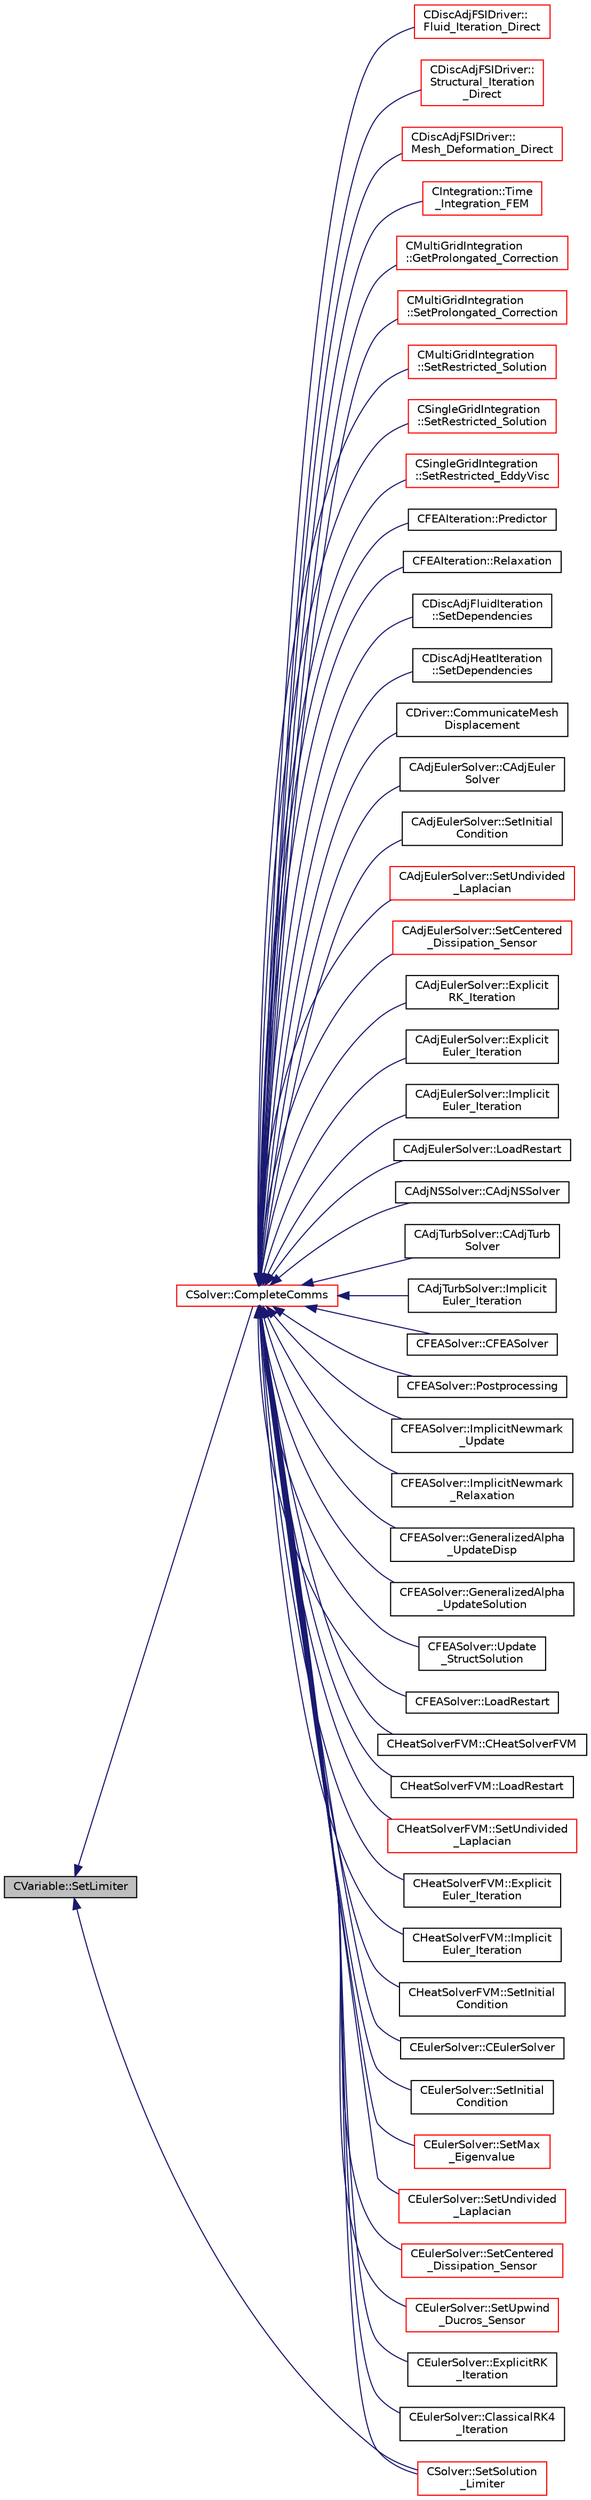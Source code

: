 digraph "CVariable::SetLimiter"
{
  edge [fontname="Helvetica",fontsize="10",labelfontname="Helvetica",labelfontsize="10"];
  node [fontname="Helvetica",fontsize="10",shape=record];
  rankdir="LR";
  Node5222 [label="CVariable::SetLimiter",height=0.2,width=0.4,color="black", fillcolor="grey75", style="filled", fontcolor="black"];
  Node5222 -> Node5223 [dir="back",color="midnightblue",fontsize="10",style="solid",fontname="Helvetica"];
  Node5223 [label="CSolver::CompleteComms",height=0.2,width=0.4,color="red", fillcolor="white", style="filled",URL="$class_c_solver.html#a8d3046ad54e177f0705a2bff99c1cf16",tooltip="Routine to complete the set of non-blocking communications launched by InitiateComms() and unpacking ..."];
  Node5223 -> Node5224 [dir="back",color="midnightblue",fontsize="10",style="solid",fontname="Helvetica"];
  Node5224 [label="CDiscAdjFSIDriver::\lFluid_Iteration_Direct",height=0.2,width=0.4,color="red", fillcolor="white", style="filled",URL="$class_c_disc_adj_f_s_i_driver.html#aade7f9d8b7f7f1ddccfdc62d3b1fdaa8",tooltip="Run a direct flow iteration. "];
  Node5223 -> Node5229 [dir="back",color="midnightblue",fontsize="10",style="solid",fontname="Helvetica"];
  Node5229 [label="CDiscAdjFSIDriver::\lStructural_Iteration\l_Direct",height=0.2,width=0.4,color="red", fillcolor="white", style="filled",URL="$class_c_disc_adj_f_s_i_driver.html#aef8192d6dd5451f1e496e9847c2c5c65",tooltip="Run a direct structural iteration. "];
  Node5223 -> Node5230 [dir="back",color="midnightblue",fontsize="10",style="solid",fontname="Helvetica"];
  Node5230 [label="CDiscAdjFSIDriver::\lMesh_Deformation_Direct",height=0.2,width=0.4,color="red", fillcolor="white", style="filled",URL="$class_c_disc_adj_f_s_i_driver.html#ad683500d6b3773af342165b1b18f5c59",tooltip="Run a direct mesh deformation. "];
  Node5223 -> Node5231 [dir="back",color="midnightblue",fontsize="10",style="solid",fontname="Helvetica"];
  Node5231 [label="CIntegration::Time\l_Integration_FEM",height=0.2,width=0.4,color="red", fillcolor="white", style="filled",URL="$class_c_integration.html#a4ac7acdec8fdf941a4efc90b3f82a68c",tooltip="Do the time integration (explicit or implicit) of the numerical system on a FEM framework. "];
  Node5223 -> Node5233 [dir="back",color="midnightblue",fontsize="10",style="solid",fontname="Helvetica"];
  Node5233 [label="CMultiGridIntegration\l::GetProlongated_Correction",height=0.2,width=0.4,color="red", fillcolor="white", style="filled",URL="$class_c_multi_grid_integration.html#a29bf9a6e27f43e6b71704d05105a648d",tooltip="Compute the fine grid correction from the coarse solution. "];
  Node5223 -> Node5236 [dir="back",color="midnightblue",fontsize="10",style="solid",fontname="Helvetica"];
  Node5236 [label="CMultiGridIntegration\l::SetProlongated_Correction",height=0.2,width=0.4,color="red", fillcolor="white", style="filled",URL="$class_c_multi_grid_integration.html#a5d0d450972f5c004596b3f0abdae3015",tooltip="Set the value of the corrected fine grid solution. "];
  Node5223 -> Node5237 [dir="back",color="midnightblue",fontsize="10",style="solid",fontname="Helvetica"];
  Node5237 [label="CMultiGridIntegration\l::SetRestricted_Solution",height=0.2,width=0.4,color="red", fillcolor="white", style="filled",URL="$class_c_multi_grid_integration.html#a57c0f097c58c1d36ef8156b91350fd60",tooltip="Restrict solution from fine grid to a coarse grid. "];
  Node5223 -> Node5238 [dir="back",color="midnightblue",fontsize="10",style="solid",fontname="Helvetica"];
  Node5238 [label="CSingleGridIntegration\l::SetRestricted_Solution",height=0.2,width=0.4,color="red", fillcolor="white", style="filled",URL="$class_c_single_grid_integration.html#a035bbc4f261b680a4a651aa0af69437b",tooltip="Restrict solution from fine grid to a coarse grid. "];
  Node5223 -> Node5240 [dir="back",color="midnightblue",fontsize="10",style="solid",fontname="Helvetica"];
  Node5240 [label="CSingleGridIntegration\l::SetRestricted_EddyVisc",height=0.2,width=0.4,color="red", fillcolor="white", style="filled",URL="$class_c_single_grid_integration.html#ae875067fdaf103c36391ea21343e1731",tooltip="Restrict solution from fine grid to a coarse grid. "];
  Node5223 -> Node5241 [dir="back",color="midnightblue",fontsize="10",style="solid",fontname="Helvetica"];
  Node5241 [label="CFEAIteration::Predictor",height=0.2,width=0.4,color="black", fillcolor="white", style="filled",URL="$class_c_f_e_a_iteration.html#a00a378c1b0d9b95b250e208bcf1f420e",tooltip="Predictor. "];
  Node5223 -> Node5242 [dir="back",color="midnightblue",fontsize="10",style="solid",fontname="Helvetica"];
  Node5242 [label="CFEAIteration::Relaxation",height=0.2,width=0.4,color="black", fillcolor="white", style="filled",URL="$class_c_f_e_a_iteration.html#a840bd377c7050c57cb5f81799669b59f",tooltip="Relaxation. "];
  Node5223 -> Node5243 [dir="back",color="midnightblue",fontsize="10",style="solid",fontname="Helvetica"];
  Node5243 [label="CDiscAdjFluidIteration\l::SetDependencies",height=0.2,width=0.4,color="black", fillcolor="white", style="filled",URL="$class_c_disc_adj_fluid_iteration.html#aad302b77466b001d380ca8766ba8d85c",tooltip="Compute necessary variables that depend on the conservative variables or the mesh node positions (e..."];
  Node5223 -> Node5244 [dir="back",color="midnightblue",fontsize="10",style="solid",fontname="Helvetica"];
  Node5244 [label="CDiscAdjHeatIteration\l::SetDependencies",height=0.2,width=0.4,color="black", fillcolor="white", style="filled",URL="$class_c_disc_adj_heat_iteration.html#a8098b35364d0a2a7b1fa31850714e359",tooltip="Compute necessary variables that depend on the conservative variables or the mesh node positions (e..."];
  Node5223 -> Node5245 [dir="back",color="midnightblue",fontsize="10",style="solid",fontname="Helvetica"];
  Node5245 [label="CDriver::CommunicateMesh\lDisplacement",height=0.2,width=0.4,color="black", fillcolor="white", style="filled",URL="$class_c_driver.html#ab7774dbeec50826a830714585aa45740",tooltip="Communicate the boundary mesh displacements in a python call. "];
  Node5223 -> Node5246 [dir="back",color="midnightblue",fontsize="10",style="solid",fontname="Helvetica"];
  Node5246 [label="CAdjEulerSolver::CAdjEuler\lSolver",height=0.2,width=0.4,color="black", fillcolor="white", style="filled",URL="$class_c_adj_euler_solver.html#a0a739888df9436d4707665d152a7af1a"];
  Node5223 -> Node5247 [dir="back",color="midnightblue",fontsize="10",style="solid",fontname="Helvetica"];
  Node5247 [label="CAdjEulerSolver::SetInitial\lCondition",height=0.2,width=0.4,color="black", fillcolor="white", style="filled",URL="$class_c_adj_euler_solver.html#a9b83036ab8c37a1b24350704dcfeaeb3",tooltip="Set the initial condition for the Euler Equations. "];
  Node5223 -> Node5248 [dir="back",color="midnightblue",fontsize="10",style="solid",fontname="Helvetica"];
  Node5248 [label="CAdjEulerSolver::SetUndivided\l_Laplacian",height=0.2,width=0.4,color="red", fillcolor="white", style="filled",URL="$class_c_adj_euler_solver.html#a1872318f659d74b4e12d669095ee57b5",tooltip="Compute the undivided laplacian for the adjoint solution. "];
  Node5223 -> Node5251 [dir="back",color="midnightblue",fontsize="10",style="solid",fontname="Helvetica"];
  Node5251 [label="CAdjEulerSolver::SetCentered\l_Dissipation_Sensor",height=0.2,width=0.4,color="red", fillcolor="white", style="filled",URL="$class_c_adj_euler_solver.html#af1b72ed76900f821d2f51942cb4252db",tooltip="Compute the sensor for higher order dissipation control in rotating problems. "];
  Node5223 -> Node5252 [dir="back",color="midnightblue",fontsize="10",style="solid",fontname="Helvetica"];
  Node5252 [label="CAdjEulerSolver::Explicit\lRK_Iteration",height=0.2,width=0.4,color="black", fillcolor="white", style="filled",URL="$class_c_adj_euler_solver.html#a83de159f4bd062c776f07d087414a9cf",tooltip="Update the solution using a Runge-Kutta strategy. "];
  Node5223 -> Node5253 [dir="back",color="midnightblue",fontsize="10",style="solid",fontname="Helvetica"];
  Node5253 [label="CAdjEulerSolver::Explicit\lEuler_Iteration",height=0.2,width=0.4,color="black", fillcolor="white", style="filled",URL="$class_c_adj_euler_solver.html#a2863f1ed56105b595204ac31b3dab66b",tooltip="Update the solution using a explicit Euler scheme. "];
  Node5223 -> Node5254 [dir="back",color="midnightblue",fontsize="10",style="solid",fontname="Helvetica"];
  Node5254 [label="CAdjEulerSolver::Implicit\lEuler_Iteration",height=0.2,width=0.4,color="black", fillcolor="white", style="filled",URL="$class_c_adj_euler_solver.html#af64f459bce9498b1d19d8a645d0bc2c3",tooltip="Update the solution using an implicit solver. "];
  Node5223 -> Node5255 [dir="back",color="midnightblue",fontsize="10",style="solid",fontname="Helvetica"];
  Node5255 [label="CAdjEulerSolver::LoadRestart",height=0.2,width=0.4,color="black", fillcolor="white", style="filled",URL="$class_c_adj_euler_solver.html#acaf1ae2d6c07b492ab1eeca389881731",tooltip="Load a solution from a restart file. "];
  Node5223 -> Node5256 [dir="back",color="midnightblue",fontsize="10",style="solid",fontname="Helvetica"];
  Node5256 [label="CAdjNSSolver::CAdjNSSolver",height=0.2,width=0.4,color="black", fillcolor="white", style="filled",URL="$class_c_adj_n_s_solver.html#a323f1dc7c0b9fe00d1911eeeea365d46"];
  Node5223 -> Node5257 [dir="back",color="midnightblue",fontsize="10",style="solid",fontname="Helvetica"];
  Node5257 [label="CAdjTurbSolver::CAdjTurb\lSolver",height=0.2,width=0.4,color="black", fillcolor="white", style="filled",URL="$class_c_adj_turb_solver.html#a621bdae0b081f25a67425cc037cd90a2"];
  Node5223 -> Node5258 [dir="back",color="midnightblue",fontsize="10",style="solid",fontname="Helvetica"];
  Node5258 [label="CAdjTurbSolver::Implicit\lEuler_Iteration",height=0.2,width=0.4,color="black", fillcolor="white", style="filled",URL="$class_c_adj_turb_solver.html#a2c2657818c6ecfb7984c70bf079accd3",tooltip="Update the solution using an implicit solver. "];
  Node5223 -> Node5259 [dir="back",color="midnightblue",fontsize="10",style="solid",fontname="Helvetica"];
  Node5259 [label="CFEASolver::CFEASolver",height=0.2,width=0.4,color="black", fillcolor="white", style="filled",URL="$class_c_f_e_a_solver.html#a1d4c7d17d9c7143d3079fc78fae1599d"];
  Node5223 -> Node5260 [dir="back",color="midnightblue",fontsize="10",style="solid",fontname="Helvetica"];
  Node5260 [label="CFEASolver::Postprocessing",height=0.2,width=0.4,color="black", fillcolor="white", style="filled",URL="$class_c_f_e_a_solver.html#a582bf776db03d18a985936fff4c16644",tooltip="Postprocessing. "];
  Node5223 -> Node5261 [dir="back",color="midnightblue",fontsize="10",style="solid",fontname="Helvetica"];
  Node5261 [label="CFEASolver::ImplicitNewmark\l_Update",height=0.2,width=0.4,color="black", fillcolor="white", style="filled",URL="$class_c_f_e_a_solver.html#ae2afb9595361d9ead55f76ae5d89df02",tooltip="Update the solution using an implicit Newmark solver. "];
  Node5223 -> Node5262 [dir="back",color="midnightblue",fontsize="10",style="solid",fontname="Helvetica"];
  Node5262 [label="CFEASolver::ImplicitNewmark\l_Relaxation",height=0.2,width=0.4,color="black", fillcolor="white", style="filled",URL="$class_c_f_e_a_solver.html#afc818eebdc8cd168090a1abd5764425f",tooltip="A virtual member. "];
  Node5223 -> Node5263 [dir="back",color="midnightblue",fontsize="10",style="solid",fontname="Helvetica"];
  Node5263 [label="CFEASolver::GeneralizedAlpha\l_UpdateDisp",height=0.2,width=0.4,color="black", fillcolor="white", style="filled",URL="$class_c_f_e_a_solver.html#afe622d2f1e07a01baeaebc52cb7fcd45",tooltip="Update the solution using an implicit Generalized Alpha solver. "];
  Node5223 -> Node5264 [dir="back",color="midnightblue",fontsize="10",style="solid",fontname="Helvetica"];
  Node5264 [label="CFEASolver::GeneralizedAlpha\l_UpdateSolution",height=0.2,width=0.4,color="black", fillcolor="white", style="filled",URL="$class_c_f_e_a_solver.html#ae2bac89cd2c2b5c052f21b1815ce0348",tooltip="Update the solution using an implicit Generalized Alpha solver. "];
  Node5223 -> Node5265 [dir="back",color="midnightblue",fontsize="10",style="solid",fontname="Helvetica"];
  Node5265 [label="CFEASolver::Update\l_StructSolution",height=0.2,width=0.4,color="black", fillcolor="white", style="filled",URL="$class_c_f_e_a_solver.html#a564968575d62fc76612e8be5804652bd",tooltip="Aitken&#39;s relaxation of the solution. "];
  Node5223 -> Node5266 [dir="back",color="midnightblue",fontsize="10",style="solid",fontname="Helvetica"];
  Node5266 [label="CFEASolver::LoadRestart",height=0.2,width=0.4,color="black", fillcolor="white", style="filled",URL="$class_c_f_e_a_solver.html#a5f70ded742a6204f439628d029ac294a",tooltip="Load a solution from a restart file. "];
  Node5223 -> Node5267 [dir="back",color="midnightblue",fontsize="10",style="solid",fontname="Helvetica"];
  Node5267 [label="CHeatSolverFVM::CHeatSolverFVM",height=0.2,width=0.4,color="black", fillcolor="white", style="filled",URL="$class_c_heat_solver_f_v_m.html#a42af03c3f465c905fbc3ecbee398f5be",tooltip="Constructor of the class. "];
  Node5223 -> Node5268 [dir="back",color="midnightblue",fontsize="10",style="solid",fontname="Helvetica"];
  Node5268 [label="CHeatSolverFVM::LoadRestart",height=0.2,width=0.4,color="black", fillcolor="white", style="filled",URL="$class_c_heat_solver_f_v_m.html#a206fdd2ca3b6c1a050945a07dc38bd80",tooltip="Load a solution from a restart file. "];
  Node5223 -> Node5269 [dir="back",color="midnightblue",fontsize="10",style="solid",fontname="Helvetica"];
  Node5269 [label="CHeatSolverFVM::SetUndivided\l_Laplacian",height=0.2,width=0.4,color="red", fillcolor="white", style="filled",URL="$class_c_heat_solver_f_v_m.html#a62fe1f80d82f024d872943869e2fef83",tooltip="Compute the undivided laplacian for the solution. "];
  Node5223 -> Node5271 [dir="back",color="midnightblue",fontsize="10",style="solid",fontname="Helvetica"];
  Node5271 [label="CHeatSolverFVM::Explicit\lEuler_Iteration",height=0.2,width=0.4,color="black", fillcolor="white", style="filled",URL="$class_c_heat_solver_f_v_m.html#ac72e3e231d74967d368bf1cb7345535a",tooltip="Update the solution using an explicit solver. "];
  Node5223 -> Node5272 [dir="back",color="midnightblue",fontsize="10",style="solid",fontname="Helvetica"];
  Node5272 [label="CHeatSolverFVM::Implicit\lEuler_Iteration",height=0.2,width=0.4,color="black", fillcolor="white", style="filled",URL="$class_c_heat_solver_f_v_m.html#a604f660ae9da06eae59363f83a98843e",tooltip="Update the solution using an implicit solver. "];
  Node5223 -> Node5273 [dir="back",color="midnightblue",fontsize="10",style="solid",fontname="Helvetica"];
  Node5273 [label="CHeatSolverFVM::SetInitial\lCondition",height=0.2,width=0.4,color="black", fillcolor="white", style="filled",URL="$class_c_heat_solver_f_v_m.html#ad7abcac73bd5dbcaea0bb053a24fd571",tooltip="Set the initial condition for the FEM structural problem. "];
  Node5223 -> Node5274 [dir="back",color="midnightblue",fontsize="10",style="solid",fontname="Helvetica"];
  Node5274 [label="CEulerSolver::CEulerSolver",height=0.2,width=0.4,color="black", fillcolor="white", style="filled",URL="$class_c_euler_solver.html#ae1e74218b4e943111b100d7ddcbd4db9"];
  Node5223 -> Node5275 [dir="back",color="midnightblue",fontsize="10",style="solid",fontname="Helvetica"];
  Node5275 [label="CEulerSolver::SetInitial\lCondition",height=0.2,width=0.4,color="black", fillcolor="white", style="filled",URL="$class_c_euler_solver.html#acd432e102632a115b8a1821f58b21340",tooltip="Set the initial condition for the Euler Equations. "];
  Node5223 -> Node5276 [dir="back",color="midnightblue",fontsize="10",style="solid",fontname="Helvetica"];
  Node5276 [label="CEulerSolver::SetMax\l_Eigenvalue",height=0.2,width=0.4,color="red", fillcolor="white", style="filled",URL="$class_c_euler_solver.html#a76f7fdf349ae41c6f0cf4df82b571fb1",tooltip="Compute the max eigenvalue. "];
  Node5223 -> Node5279 [dir="back",color="midnightblue",fontsize="10",style="solid",fontname="Helvetica"];
  Node5279 [label="CEulerSolver::SetUndivided\l_Laplacian",height=0.2,width=0.4,color="red", fillcolor="white", style="filled",URL="$class_c_euler_solver.html#adc7c82a25b8be22b16b5452c1992744f",tooltip="Compute the undivided laplacian for the solution, except the energy equation. "];
  Node5223 -> Node5280 [dir="back",color="midnightblue",fontsize="10",style="solid",fontname="Helvetica"];
  Node5280 [label="CEulerSolver::SetCentered\l_Dissipation_Sensor",height=0.2,width=0.4,color="red", fillcolor="white", style="filled",URL="$class_c_euler_solver.html#a2f4e3619ae65c63cbda1ef2098441ab4",tooltip="Compute a pressure sensor switch. "];
  Node5223 -> Node5281 [dir="back",color="midnightblue",fontsize="10",style="solid",fontname="Helvetica"];
  Node5281 [label="CEulerSolver::SetUpwind\l_Ducros_Sensor",height=0.2,width=0.4,color="red", fillcolor="white", style="filled",URL="$class_c_euler_solver.html#aad67b818e2f5c133118d2a4cca7845f3",tooltip="Compute Ducros Sensor for Roe Dissipation. "];
  Node5223 -> Node5282 [dir="back",color="midnightblue",fontsize="10",style="solid",fontname="Helvetica"];
  Node5282 [label="CEulerSolver::ExplicitRK\l_Iteration",height=0.2,width=0.4,color="black", fillcolor="white", style="filled",URL="$class_c_euler_solver.html#ac3d1b3a1fee6613906b56a9698bfe680",tooltip="Update the solution using a Runge-Kutta scheme. "];
  Node5223 -> Node5283 [dir="back",color="midnightblue",fontsize="10",style="solid",fontname="Helvetica"];
  Node5283 [label="CEulerSolver::ClassicalRK4\l_Iteration",height=0.2,width=0.4,color="black", fillcolor="white", style="filled",URL="$class_c_euler_solver.html#ad87a9109a645f0ea9e38336d2a6bf196",tooltip="Update the solution using the classical fourth-order Runge-Kutta scheme. "];
  Node5223 -> Node5321 [dir="back",color="midnightblue",fontsize="10",style="solid",fontname="Helvetica"];
  Node5321 [label="CSolver::SetSolution\l_Limiter",height=0.2,width=0.4,color="red", fillcolor="white", style="filled",URL="$class_c_solver.html#a641e9c59698ab9c7c2fb91107ad70d77",tooltip="Compute slope limiter. "];
  Node5222 -> Node5321 [dir="back",color="midnightblue",fontsize="10",style="solid",fontname="Helvetica"];
}
